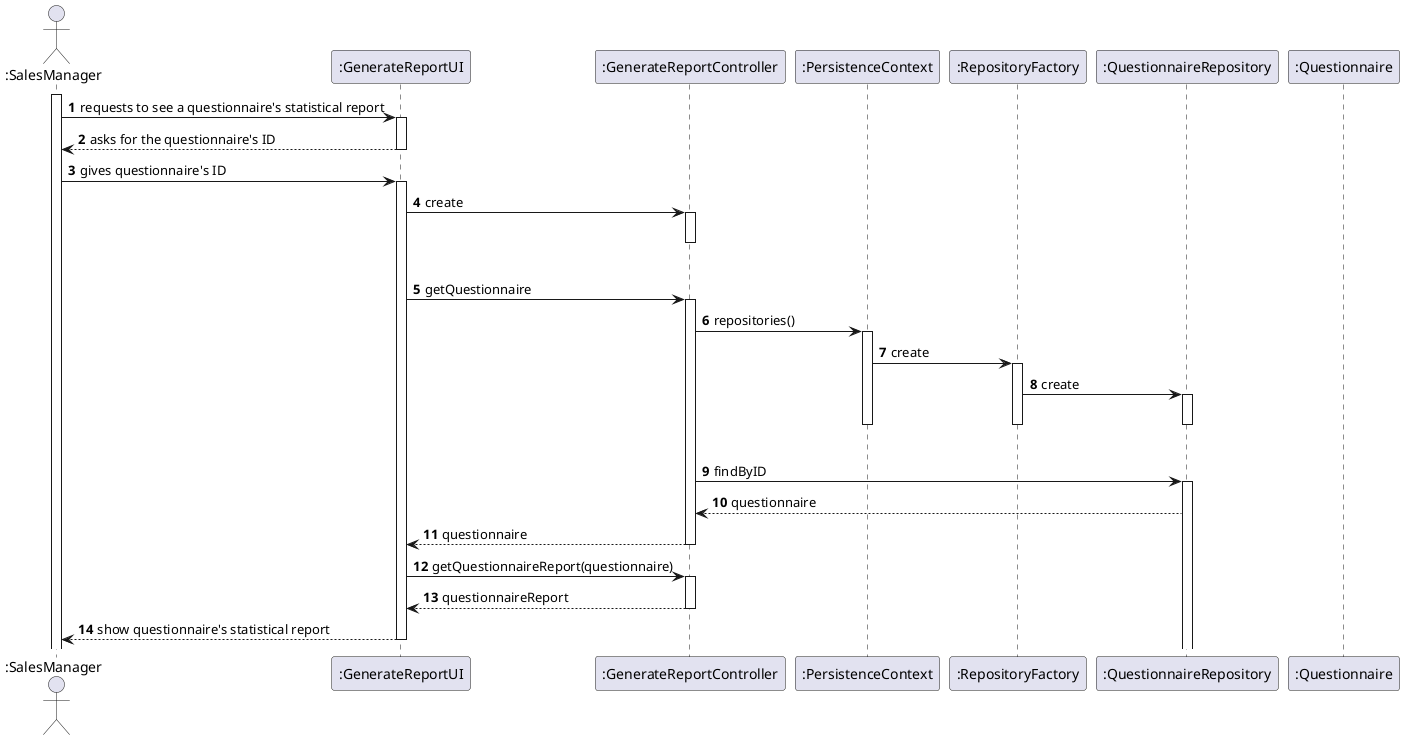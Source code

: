@startuml
'https://plantuml.com/sequence-diagram

autonumber

Actor ":SalesManager" as SM
participant ":GenerateReportUI" as UI
participant ":GenerateReportController" as CTRL
participant ":PersistenceContext" as Persistance
participant ":RepositoryFactory" as Factory
participant ":QuestionnaireRepository" as QuesRep
participant ":Questionnaire" as Ques

activate SM
SM -> UI : requests to see a questionnaire's statistical report
activate UI
UI --> SM : asks for the questionnaire's ID
deactivate UI
SM -> UI : gives questionnaire's ID
activate UI
UI -> CTRL : create
activate CTRL
|||
deactivate CTRL
UI -> CTRL : getQuestionnaire
activate CTRL
CTRL -> Persistance : repositories()
activate Persistance
Persistance -> Factory : create
activate Factory
Factory -> QuesRep : create
activate QuesRep
|||
deactivate QuesRep
deactivate Factory
deactivate Persistance
CTRL -> QuesRep : findByID
activate QuesRep
QuesRep --> CTRL : questionnaire
CTRL --> UI : questionnaire
deactivate CTRL
UI -> CTRL : getQuestionnaireReport(questionnaire)
activate CTRL
'NEED TO ADD THIS PART
CTRL --> UI: questionnaireReport
deactivate CTRL
UI --> SM : show questionnaire's statistical report
deactivate UI


@enduml